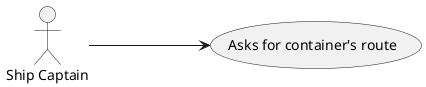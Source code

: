 @startuml
'https://plantuml.com/use-case-diagram

left to right direction

:Ship Captain: as SP
(Asks for container's route) as (Use)

SP ---> (Use)
@enduml